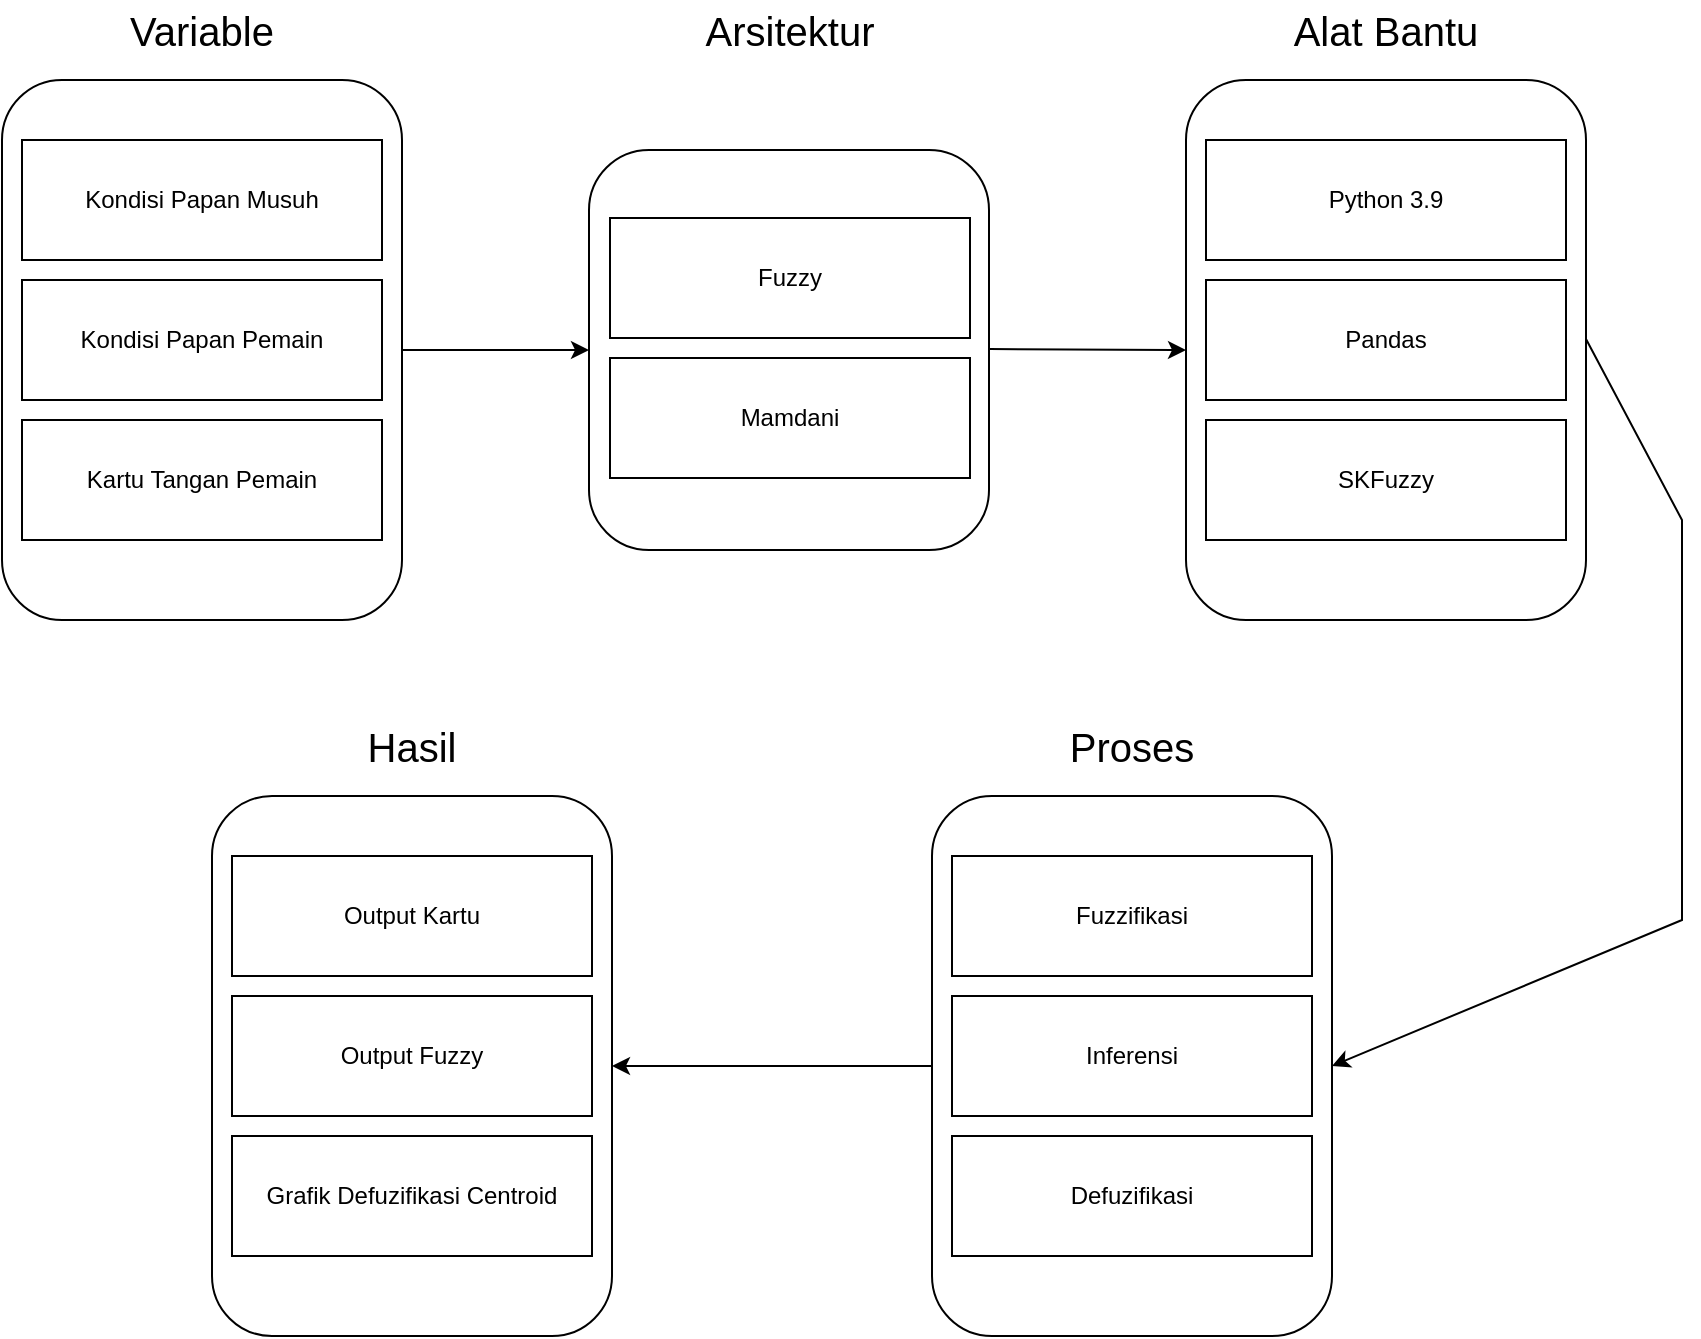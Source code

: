 <mxfile version="17.4.5" type="device"><diagram id="biYvq7-IGCL-GyInApHV" name="Page-1"><mxGraphModel dx="868" dy="450" grid="1" gridSize="10" guides="1" tooltips="1" connect="1" arrows="1" fold="1" page="1" pageScale="1" pageWidth="827" pageHeight="1169" math="0" shadow="0"><root><mxCell id="0"/><mxCell id="1" parent="0"/><mxCell id="c7emhRIC3nc9gLVqNPeL-1" value="" style="rounded=1;whiteSpace=wrap;html=1;" vertex="1" parent="1"><mxGeometry x="120" y="80" width="200" height="270" as="geometry"/></mxCell><mxCell id="c7emhRIC3nc9gLVqNPeL-2" value="Kondisi Papan Musuh" style="rounded=0;whiteSpace=wrap;html=1;" vertex="1" parent="1"><mxGeometry x="130" y="110" width="180" height="60" as="geometry"/></mxCell><mxCell id="c7emhRIC3nc9gLVqNPeL-3" value="Kondisi Papan Pemain" style="rounded=0;whiteSpace=wrap;html=1;" vertex="1" parent="1"><mxGeometry x="130" y="180" width="180" height="60" as="geometry"/></mxCell><mxCell id="c7emhRIC3nc9gLVqNPeL-4" value="Kartu Tangan Pemain" style="rounded=0;whiteSpace=wrap;html=1;" vertex="1" parent="1"><mxGeometry x="130" y="250" width="180" height="60" as="geometry"/></mxCell><mxCell id="c7emhRIC3nc9gLVqNPeL-5" value="Variable" style="text;html=1;strokeColor=none;fillColor=none;align=center;verticalAlign=middle;whiteSpace=wrap;rounded=0;fontSize=20;" vertex="1" parent="1"><mxGeometry x="165" y="40" width="110" height="30" as="geometry"/></mxCell><mxCell id="c7emhRIC3nc9gLVqNPeL-6" value="" style="rounded=1;whiteSpace=wrap;html=1;" vertex="1" parent="1"><mxGeometry x="413.5" y="115" width="200" height="200" as="geometry"/></mxCell><mxCell id="c7emhRIC3nc9gLVqNPeL-7" value="Fuzzy" style="rounded=0;whiteSpace=wrap;html=1;" vertex="1" parent="1"><mxGeometry x="424" y="149" width="180" height="60" as="geometry"/></mxCell><mxCell id="c7emhRIC3nc9gLVqNPeL-8" value="Mamdani" style="rounded=0;whiteSpace=wrap;html=1;" vertex="1" parent="1"><mxGeometry x="424" y="219" width="180" height="60" as="geometry"/></mxCell><mxCell id="c7emhRIC3nc9gLVqNPeL-10" value="Arsitektur" style="text;html=1;strokeColor=none;fillColor=none;align=center;verticalAlign=middle;whiteSpace=wrap;rounded=0;fontSize=20;" vertex="1" parent="1"><mxGeometry x="459" y="40" width="110" height="30" as="geometry"/></mxCell><mxCell id="c7emhRIC3nc9gLVqNPeL-11" value="" style="endArrow=classic;html=1;rounded=0;fontSize=20;exitX=1;exitY=0.5;exitDx=0;exitDy=0;entryX=0;entryY=0.5;entryDx=0;entryDy=0;" edge="1" parent="1" source="c7emhRIC3nc9gLVqNPeL-1" target="c7emhRIC3nc9gLVqNPeL-6"><mxGeometry width="50" height="50" relative="1" as="geometry"><mxPoint x="390" y="260" as="sourcePoint"/><mxPoint x="410" y="215" as="targetPoint"/></mxGeometry></mxCell><mxCell id="c7emhRIC3nc9gLVqNPeL-12" value="" style="rounded=1;whiteSpace=wrap;html=1;" vertex="1" parent="1"><mxGeometry x="712" y="80" width="200" height="270" as="geometry"/></mxCell><mxCell id="c7emhRIC3nc9gLVqNPeL-13" value="Python 3.9" style="rounded=0;whiteSpace=wrap;html=1;" vertex="1" parent="1"><mxGeometry x="722" y="110" width="180" height="60" as="geometry"/></mxCell><mxCell id="c7emhRIC3nc9gLVqNPeL-14" value="Pandas" style="rounded=0;whiteSpace=wrap;html=1;" vertex="1" parent="1"><mxGeometry x="722" y="180" width="180" height="60" as="geometry"/></mxCell><mxCell id="c7emhRIC3nc9gLVqNPeL-15" value="SKFuzzy" style="rounded=0;whiteSpace=wrap;html=1;" vertex="1" parent="1"><mxGeometry x="722" y="250" width="180" height="60" as="geometry"/></mxCell><mxCell id="c7emhRIC3nc9gLVqNPeL-16" value="Alat Bantu" style="text;html=1;strokeColor=none;fillColor=none;align=center;verticalAlign=middle;whiteSpace=wrap;rounded=0;fontSize=20;" vertex="1" parent="1"><mxGeometry x="757" y="40" width="110" height="30" as="geometry"/></mxCell><mxCell id="c7emhRIC3nc9gLVqNPeL-17" value="" style="endArrow=classic;html=1;rounded=0;fontSize=20;exitX=1;exitY=0.5;exitDx=0;exitDy=0;entryX=0;entryY=0.5;entryDx=0;entryDy=0;" edge="1" parent="1" target="c7emhRIC3nc9gLVqNPeL-12"><mxGeometry width="50" height="50" relative="1" as="geometry"><mxPoint x="614" y="214.5" as="sourcePoint"/><mxPoint x="704" y="214.5" as="targetPoint"/></mxGeometry></mxCell><mxCell id="c7emhRIC3nc9gLVqNPeL-18" value="" style="rounded=1;whiteSpace=wrap;html=1;" vertex="1" parent="1"><mxGeometry x="585" y="438" width="200" height="270" as="geometry"/></mxCell><mxCell id="c7emhRIC3nc9gLVqNPeL-19" value="Fuzzifikasi" style="rounded=0;whiteSpace=wrap;html=1;" vertex="1" parent="1"><mxGeometry x="595" y="468" width="180" height="60" as="geometry"/></mxCell><mxCell id="c7emhRIC3nc9gLVqNPeL-20" value="Inferensi" style="rounded=0;whiteSpace=wrap;html=1;" vertex="1" parent="1"><mxGeometry x="595" y="538" width="180" height="60" as="geometry"/></mxCell><mxCell id="c7emhRIC3nc9gLVqNPeL-21" value="Defuzifikasi" style="rounded=0;whiteSpace=wrap;html=1;" vertex="1" parent="1"><mxGeometry x="595" y="608" width="180" height="60" as="geometry"/></mxCell><mxCell id="c7emhRIC3nc9gLVqNPeL-22" value="Proses" style="text;html=1;strokeColor=none;fillColor=none;align=center;verticalAlign=middle;whiteSpace=wrap;rounded=0;fontSize=20;" vertex="1" parent="1"><mxGeometry x="630" y="398" width="110" height="30" as="geometry"/></mxCell><mxCell id="c7emhRIC3nc9gLVqNPeL-23" value="" style="endArrow=classic;html=1;rounded=0;fontSize=20;exitX=1;exitY=0.5;exitDx=0;exitDy=0;entryX=1;entryY=0.5;entryDx=0;entryDy=0;" edge="1" parent="1" target="c7emhRIC3nc9gLVqNPeL-18"><mxGeometry width="50" height="50" relative="1" as="geometry"><mxPoint x="912" y="209.5" as="sourcePoint"/><mxPoint x="1030" y="510" as="targetPoint"/><Array as="points"><mxPoint x="960" y="300"/><mxPoint x="960" y="500"/></Array></mxGeometry></mxCell><mxCell id="c7emhRIC3nc9gLVqNPeL-24" value="" style="rounded=1;whiteSpace=wrap;html=1;" vertex="1" parent="1"><mxGeometry x="225" y="438" width="200" height="270" as="geometry"/></mxCell><mxCell id="c7emhRIC3nc9gLVqNPeL-25" value="Output Kartu" style="rounded=0;whiteSpace=wrap;html=1;" vertex="1" parent="1"><mxGeometry x="235" y="468" width="180" height="60" as="geometry"/></mxCell><mxCell id="c7emhRIC3nc9gLVqNPeL-26" value="Output Fuzzy" style="rounded=0;whiteSpace=wrap;html=1;" vertex="1" parent="1"><mxGeometry x="235" y="538" width="180" height="60" as="geometry"/></mxCell><mxCell id="c7emhRIC3nc9gLVqNPeL-27" value="Grafik Defuzifikasi Centroid" style="rounded=0;whiteSpace=wrap;html=1;" vertex="1" parent="1"><mxGeometry x="235" y="608" width="180" height="60" as="geometry"/></mxCell><mxCell id="c7emhRIC3nc9gLVqNPeL-28" value="Hasil" style="text;html=1;strokeColor=none;fillColor=none;align=center;verticalAlign=middle;whiteSpace=wrap;rounded=0;fontSize=20;" vertex="1" parent="1"><mxGeometry x="270" y="398" width="110" height="30" as="geometry"/></mxCell><mxCell id="c7emhRIC3nc9gLVqNPeL-29" value="" style="endArrow=classic;html=1;rounded=0;fontSize=20;exitX=0;exitY=0.5;exitDx=0;exitDy=0;entryX=1;entryY=0.5;entryDx=0;entryDy=0;" edge="1" parent="1" source="c7emhRIC3nc9gLVqNPeL-18" target="c7emhRIC3nc9gLVqNPeL-24"><mxGeometry width="50" height="50" relative="1" as="geometry"><mxPoint x="455" y="572.5" as="sourcePoint"/><mxPoint x="553" y="573" as="targetPoint"/></mxGeometry></mxCell></root></mxGraphModel></diagram></mxfile>